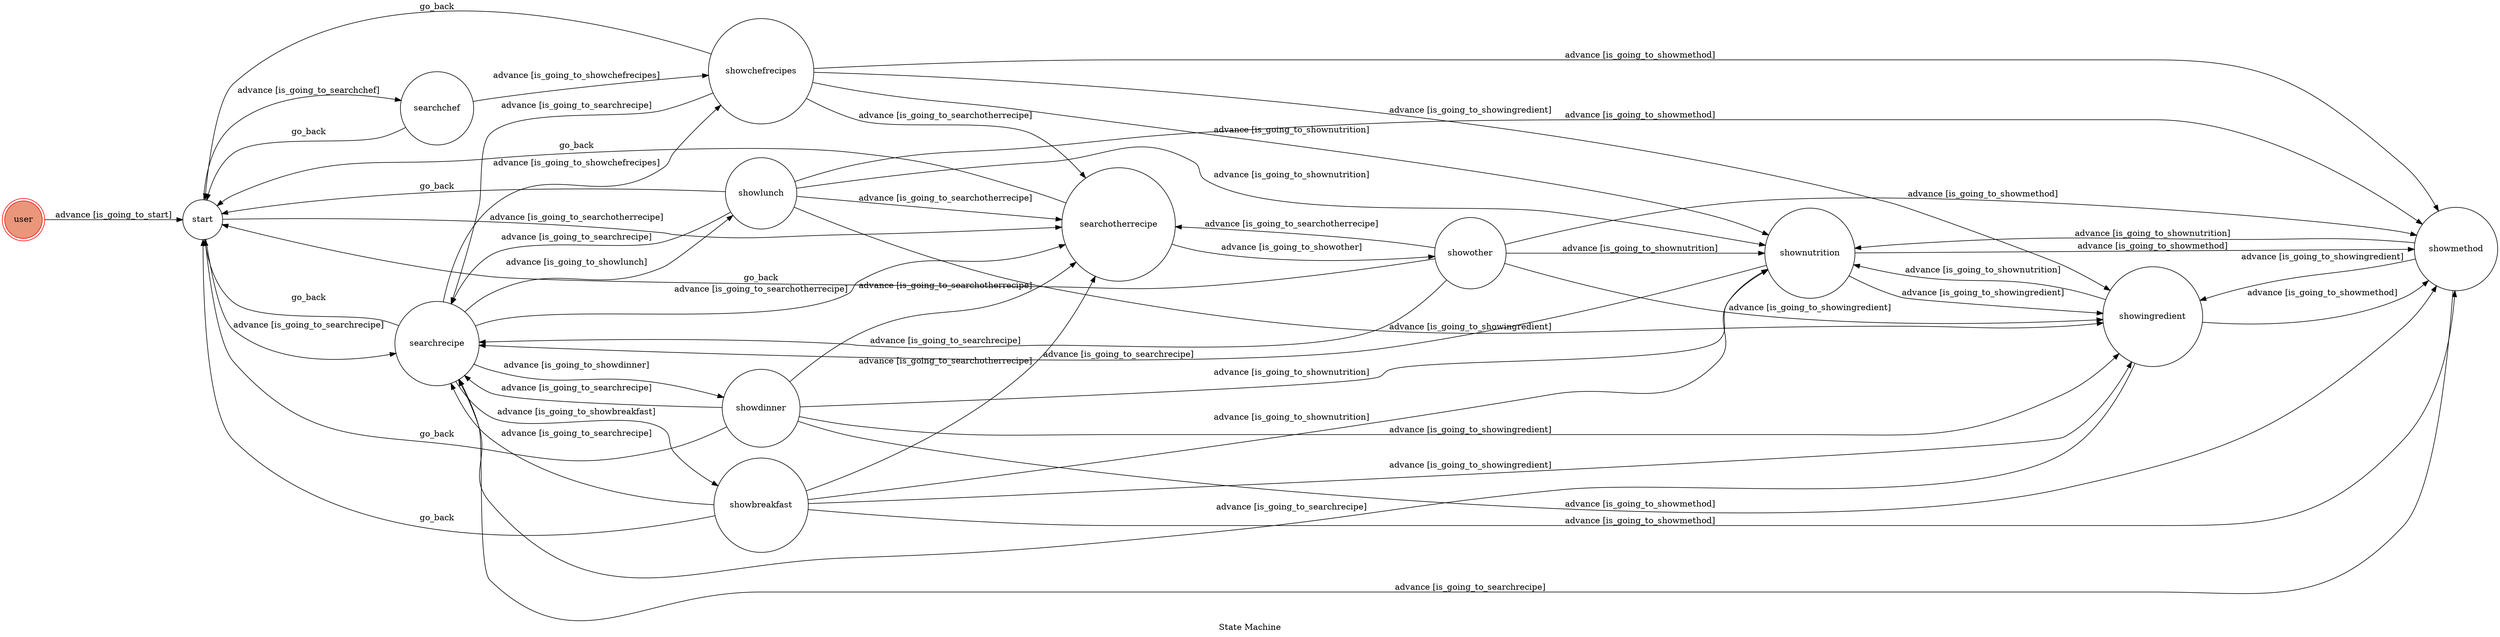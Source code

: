 digraph "State Machine" {
	graph [color=black directed=true fillcolor=white label="State Machine" rankdir=LR "strict"=false style=solid]
	node [color=black fillcolor=white peripheries=1 shape="circle" style="rounded, filled"]
	edge [color=black]

	user [label="user" color=red fillcolor=darksalmon peripheries=2]
	start [label="start"]
	searchrecipe [label="searchrecipe"]
	searchchef [label="searchchef"]

	showbreakfast [label="showbreakfast"]
	showlunch [label="showlunch"]
	showdinner [label="showdinner"]
	showchefrecipes [label="showchefrecipes"]

	showmethod [label="showmethod"]
	showingredient [label="showingredient"]
	shownutrition [label="shownutrition"]

	searchotherrecipe [label="searchotherrecipe"]
	showother [label="showother"]
	


	user->start[label="advance [is_going_to_start]"]

	start->searchrecipe[label="advance [is_going_to_searchrecipe]"]
	showbreakfast->searchrecipe[label="advance [is_going_to_searchrecipe]"]
	showlunch->searchrecipe[label="advance [is_going_to_searchrecipe]"]
	showdinner->searchrecipe[label="advance [is_going_to_searchrecipe]"]
	showchefrecipes->searchrecipe[label="advance [is_going_to_searchrecipe]"]
	showmethod->searchrecipe[label="advance [is_going_to_searchrecipe]"]
	showingredient->searchrecipe[label="advance [is_going_to_searchrecipe]"]
	shownutrition->searchrecipe[label="advance [is_going_to_searchrecipe]"]
	showother->searchrecipe[label="advance [is_going_to_searchrecipe]"]

	start->searchotherrecipe[label="advance [is_going_to_searchotherrecipe]"]
	searchrecipe->searchotherrecipe[label="advance [is_going_to_searchotherrecipe]"]
	showother->searchotherrecipe[label="advance [is_going_to_searchotherrecipe]"]
	showbreakfast->searchotherrecipe[label="advance [is_going_to_searchotherrecipe]"]
	showlunch->searchotherrecipe[label="advance [is_going_to_searchotherrecipe]"]
	showdinner->searchotherrecipe[label="advance [is_going_to_searchotherrecipe]"]
	showchefrecipes->searchotherrecipe[label="advance [is_going_to_searchotherrecipe]"]

	start->searchchef[label="advance [is_going_to_searchchef]"]

	searchrecipe->showbreakfast[label="advance [is_going_to_showbreakfast]"]
	searchrecipe->showlunch[label="advance [is_going_to_showlunch]"]
	searchrecipe->showdinner[label="advance [is_going_to_showdinner]"]
	searchrecipe->showchefrecipes[label="advance [is_going_to_showchefrecipes]"]
	searchchef->showchefrecipes[label="advance [is_going_to_showchefrecipes]"]

	showbreakfast->showmethod[label="advance [is_going_to_showmethod]"]
	showlunch->showmethod[label="advance [is_going_to_showmethod]"]
	showdinner->showmethod[label="advance [is_going_to_showmethod]"]
	showchefrecipes->showmethod[label="advance [is_going_to_showmethod]"]
	showingredient->showmethod[label="advance [is_going_to_showmethod]"]
	shownutrition->showmethod[label="advance [is_going_to_showmethod]"]
	showother->showmethod[label="advance [is_going_to_showmethod]"]

	showbreakfast->showingredient[label="advance [is_going_to_showingredient]"]
	showlunch->showingredient[label="advance [is_going_to_showingredient]"]
	showdinner->showingredient[label="advance [is_going_to_showingredient]"]
	showchefrecipes->showingredient[label="advance [is_going_to_showingredient]"]
	showmethod->showingredient[label="advance [is_going_to_showingredient]"]
	shownutrition->showingredient[label="advance [is_going_to_showingredient]"]
	showother->showingredient[label="advance [is_going_to_showingredient]"]

	showbreakfast->shownutrition[label="advance [is_going_to_shownutrition]"]
	showlunch->shownutrition[label="advance [is_going_to_shownutrition]"]
	showdinner->shownutrition[label="advance [is_going_to_shownutrition]"]
	showchefrecipes->shownutrition[label="advance [is_going_to_shownutrition]"]
	showmethod->shownutrition[label="advance [is_going_to_shownutrition]"]
	showingredient->shownutrition[label="advance [is_going_to_shownutrition]"]
	showother->shownutrition[label="advance [is_going_to_shownutrition]"]

	searchotherrecipe->showother[label="advance [is_going_to_showother]"]

	searchrecipe->start[label="go_back"]
	searchotherrecipe->start[label="go_back"]
	searchchef->start[label="go_back"]
	showother->start[label="go_back"]
	showbreakfast->start[label="go_back"]
	showlunch->start[label="go_back"]
	showdinner->start[label="go_back"]
	showchefrecipes->start[label="go_back"]
}
